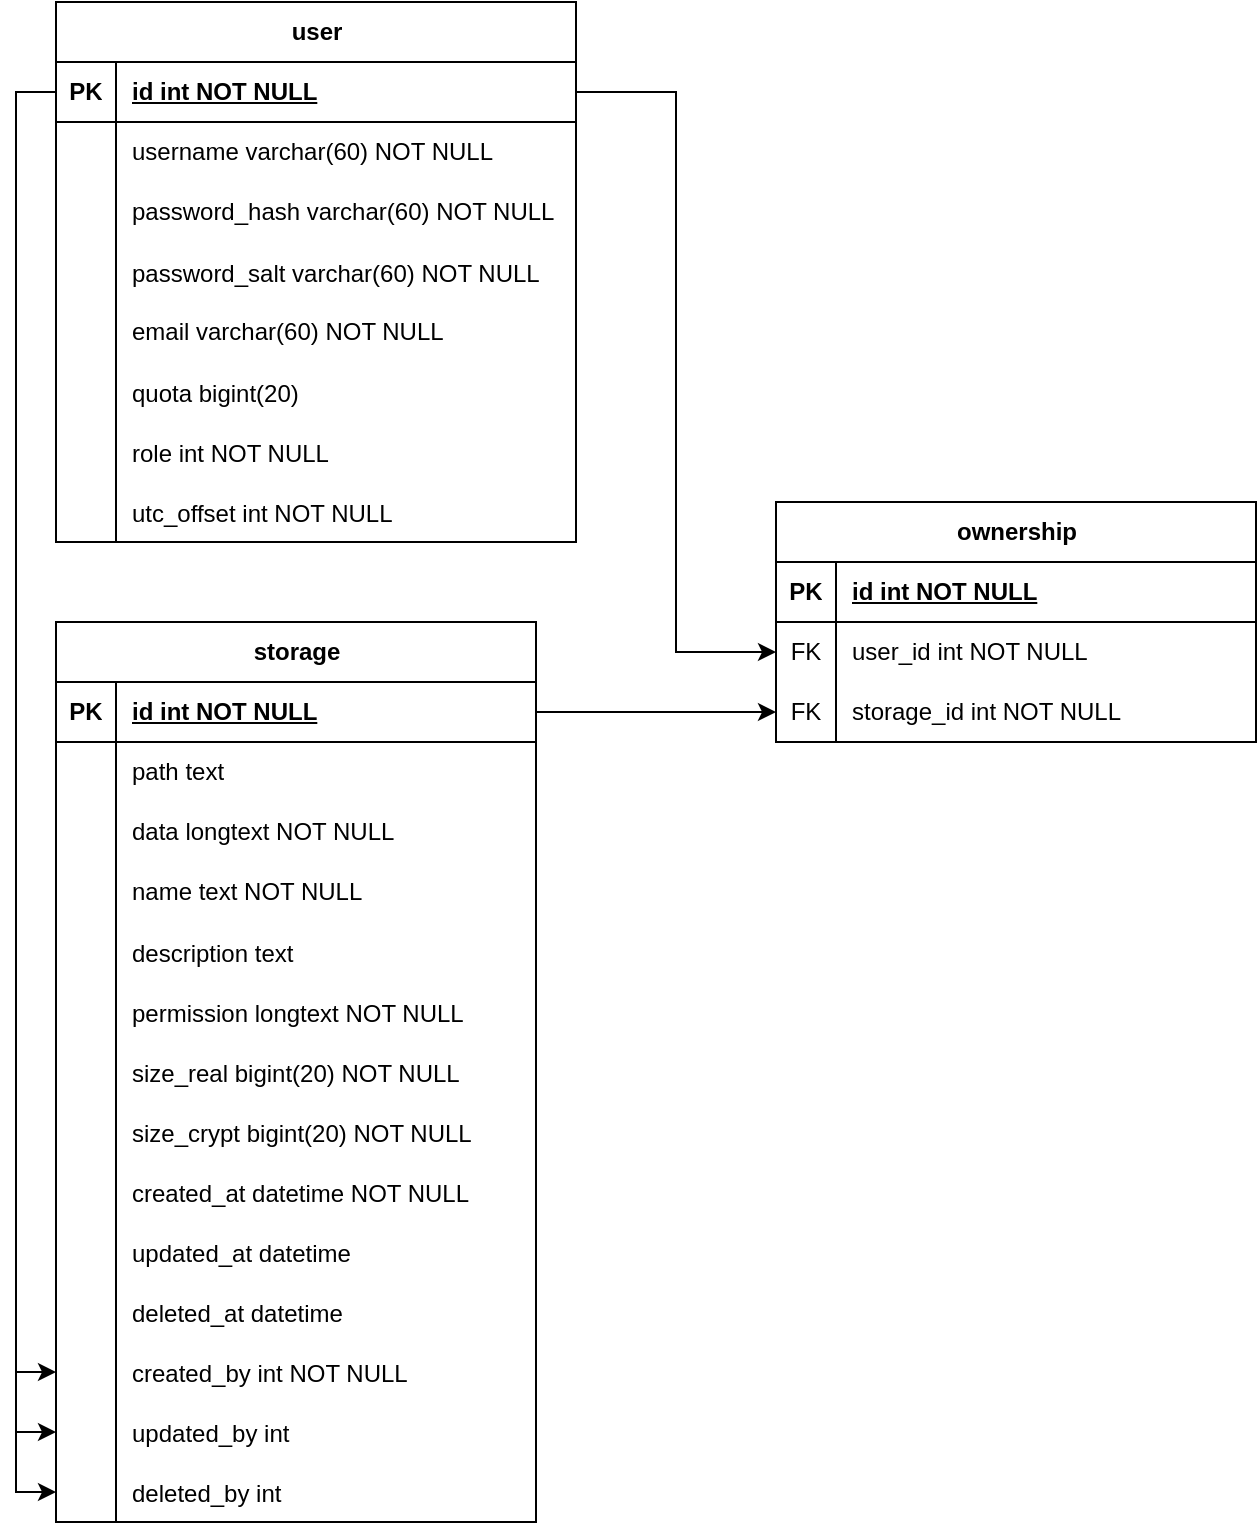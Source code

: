 <mxfile version="21.7.3" type="github">
  <diagram id="R2lEEEUBdFMjLlhIrx00" name="Page-1">
    <mxGraphModel dx="1728" dy="925" grid="1" gridSize="10" guides="1" tooltips="1" connect="1" arrows="1" fold="1" page="1" pageScale="1" pageWidth="850" pageHeight="1100" math="0" shadow="0" extFonts="Permanent Marker^https://fonts.googleapis.com/css?family=Permanent+Marker">
      <root>
        <mxCell id="0" />
        <mxCell id="1" parent="0" />
        <mxCell id="ObHIENbzgzaRijtzUp3w-12" value="user" style="shape=table;startSize=30;container=1;collapsible=1;childLayout=tableLayout;fixedRows=1;rowLines=0;fontStyle=1;align=center;resizeLast=1;html=1;" parent="1" vertex="1">
          <mxGeometry x="80" y="40" width="260" height="270" as="geometry" />
        </mxCell>
        <mxCell id="ObHIENbzgzaRijtzUp3w-13" value="" style="shape=tableRow;horizontal=0;startSize=0;swimlaneHead=0;swimlaneBody=0;fillColor=none;collapsible=0;dropTarget=0;points=[[0,0.5],[1,0.5]];portConstraint=eastwest;top=0;left=0;right=0;bottom=1;" parent="ObHIENbzgzaRijtzUp3w-12" vertex="1">
          <mxGeometry y="30" width="260" height="30" as="geometry" />
        </mxCell>
        <mxCell id="ObHIENbzgzaRijtzUp3w-14" value="PK" style="shape=partialRectangle;connectable=0;fillColor=none;top=0;left=0;bottom=0;right=0;fontStyle=1;overflow=hidden;whiteSpace=wrap;html=1;" parent="ObHIENbzgzaRijtzUp3w-13" vertex="1">
          <mxGeometry width="30" height="30" as="geometry">
            <mxRectangle width="30" height="30" as="alternateBounds" />
          </mxGeometry>
        </mxCell>
        <mxCell id="ObHIENbzgzaRijtzUp3w-15" value="id int NOT NULL" style="shape=partialRectangle;connectable=0;fillColor=none;top=0;left=0;bottom=0;right=0;align=left;spacingLeft=6;fontStyle=5;overflow=hidden;whiteSpace=wrap;html=1;" parent="ObHIENbzgzaRijtzUp3w-13" vertex="1">
          <mxGeometry x="30" width="230" height="30" as="geometry">
            <mxRectangle width="230" height="30" as="alternateBounds" />
          </mxGeometry>
        </mxCell>
        <mxCell id="ObHIENbzgzaRijtzUp3w-16" value="" style="shape=tableRow;horizontal=0;startSize=0;swimlaneHead=0;swimlaneBody=0;fillColor=none;collapsible=0;dropTarget=0;points=[[0,0.5],[1,0.5]];portConstraint=eastwest;top=0;left=0;right=0;bottom=0;" parent="ObHIENbzgzaRijtzUp3w-12" vertex="1">
          <mxGeometry y="60" width="260" height="30" as="geometry" />
        </mxCell>
        <mxCell id="ObHIENbzgzaRijtzUp3w-17" value="" style="shape=partialRectangle;connectable=0;fillColor=none;top=0;left=0;bottom=0;right=0;editable=1;overflow=hidden;whiteSpace=wrap;html=1;" parent="ObHIENbzgzaRijtzUp3w-16" vertex="1">
          <mxGeometry width="30" height="30" as="geometry">
            <mxRectangle width="30" height="30" as="alternateBounds" />
          </mxGeometry>
        </mxCell>
        <mxCell id="ObHIENbzgzaRijtzUp3w-18" value="username varchar(60) NOT NULL" style="shape=partialRectangle;connectable=0;fillColor=none;top=0;left=0;bottom=0;right=0;align=left;spacingLeft=6;overflow=hidden;whiteSpace=wrap;html=1;" parent="ObHIENbzgzaRijtzUp3w-16" vertex="1">
          <mxGeometry x="30" width="230" height="30" as="geometry">
            <mxRectangle width="230" height="30" as="alternateBounds" />
          </mxGeometry>
        </mxCell>
        <mxCell id="ObHIENbzgzaRijtzUp3w-19" value="" style="shape=tableRow;horizontal=0;startSize=0;swimlaneHead=0;swimlaneBody=0;fillColor=none;collapsible=0;dropTarget=0;points=[[0,0.5],[1,0.5]];portConstraint=eastwest;top=0;left=0;right=0;bottom=0;" parent="ObHIENbzgzaRijtzUp3w-12" vertex="1">
          <mxGeometry y="90" width="260" height="30" as="geometry" />
        </mxCell>
        <mxCell id="ObHIENbzgzaRijtzUp3w-20" value="" style="shape=partialRectangle;connectable=0;fillColor=none;top=0;left=0;bottom=0;right=0;editable=1;overflow=hidden;whiteSpace=wrap;html=1;" parent="ObHIENbzgzaRijtzUp3w-19" vertex="1">
          <mxGeometry width="30" height="30" as="geometry">
            <mxRectangle width="30" height="30" as="alternateBounds" />
          </mxGeometry>
        </mxCell>
        <mxCell id="ObHIENbzgzaRijtzUp3w-21" value="password_hash varchar(60) NOT NULL" style="shape=partialRectangle;connectable=0;fillColor=none;top=0;left=0;bottom=0;right=0;align=left;spacingLeft=6;overflow=hidden;whiteSpace=wrap;html=1;" parent="ObHIENbzgzaRijtzUp3w-19" vertex="1">
          <mxGeometry x="30" width="230" height="30" as="geometry">
            <mxRectangle width="230" height="30" as="alternateBounds" />
          </mxGeometry>
        </mxCell>
        <mxCell id="_b_IB6iZ0VajwA-zZgfE-2" value="" style="shape=tableRow;horizontal=0;startSize=0;swimlaneHead=0;swimlaneBody=0;fillColor=none;collapsible=0;dropTarget=0;points=[[0,0.5],[1,0.5]];portConstraint=eastwest;top=0;left=0;right=0;bottom=0;" vertex="1" parent="ObHIENbzgzaRijtzUp3w-12">
          <mxGeometry y="120" width="260" height="30" as="geometry" />
        </mxCell>
        <mxCell id="_b_IB6iZ0VajwA-zZgfE-3" value="" style="shape=partialRectangle;connectable=0;fillColor=none;top=0;left=0;bottom=0;right=0;editable=1;overflow=hidden;" vertex="1" parent="_b_IB6iZ0VajwA-zZgfE-2">
          <mxGeometry width="30" height="30" as="geometry">
            <mxRectangle width="30" height="30" as="alternateBounds" />
          </mxGeometry>
        </mxCell>
        <mxCell id="_b_IB6iZ0VajwA-zZgfE-4" value="password_salt varchar(60) NOT NULL" style="shape=partialRectangle;connectable=0;fillColor=none;top=0;left=0;bottom=0;right=0;align=left;spacingLeft=6;overflow=hidden;" vertex="1" parent="_b_IB6iZ0VajwA-zZgfE-2">
          <mxGeometry x="30" width="230" height="30" as="geometry">
            <mxRectangle width="230" height="30" as="alternateBounds" />
          </mxGeometry>
        </mxCell>
        <mxCell id="ObHIENbzgzaRijtzUp3w-22" value="" style="shape=tableRow;horizontal=0;startSize=0;swimlaneHead=0;swimlaneBody=0;fillColor=none;collapsible=0;dropTarget=0;points=[[0,0.5],[1,0.5]];portConstraint=eastwest;top=0;left=0;right=0;bottom=0;" parent="ObHIENbzgzaRijtzUp3w-12" vertex="1">
          <mxGeometry y="150" width="260" height="30" as="geometry" />
        </mxCell>
        <mxCell id="ObHIENbzgzaRijtzUp3w-23" value="" style="shape=partialRectangle;connectable=0;fillColor=none;top=0;left=0;bottom=0;right=0;editable=1;overflow=hidden;whiteSpace=wrap;html=1;" parent="ObHIENbzgzaRijtzUp3w-22" vertex="1">
          <mxGeometry width="30" height="30" as="geometry">
            <mxRectangle width="30" height="30" as="alternateBounds" />
          </mxGeometry>
        </mxCell>
        <mxCell id="ObHIENbzgzaRijtzUp3w-24" value="email varchar(60) NOT NULL" style="shape=partialRectangle;connectable=0;fillColor=none;top=0;left=0;bottom=0;right=0;align=left;spacingLeft=6;overflow=hidden;whiteSpace=wrap;html=1;" parent="ObHIENbzgzaRijtzUp3w-22" vertex="1">
          <mxGeometry x="30" width="230" height="30" as="geometry">
            <mxRectangle width="230" height="30" as="alternateBounds" />
          </mxGeometry>
        </mxCell>
        <mxCell id="ObHIENbzgzaRijtzUp3w-28" value="" style="shape=tableRow;horizontal=0;startSize=0;swimlaneHead=0;swimlaneBody=0;fillColor=none;collapsible=0;dropTarget=0;points=[[0,0.5],[1,0.5]];portConstraint=eastwest;top=0;left=0;right=0;bottom=0;" parent="ObHIENbzgzaRijtzUp3w-12" vertex="1">
          <mxGeometry y="180" width="260" height="30" as="geometry" />
        </mxCell>
        <mxCell id="ObHIENbzgzaRijtzUp3w-29" value="" style="shape=partialRectangle;connectable=0;fillColor=none;top=0;left=0;bottom=0;right=0;editable=1;overflow=hidden;" parent="ObHIENbzgzaRijtzUp3w-28" vertex="1">
          <mxGeometry width="30" height="30" as="geometry">
            <mxRectangle width="30" height="30" as="alternateBounds" />
          </mxGeometry>
        </mxCell>
        <mxCell id="ObHIENbzgzaRijtzUp3w-30" value="quota bigint(20)" style="shape=partialRectangle;connectable=0;fillColor=none;top=0;left=0;bottom=0;right=0;align=left;spacingLeft=6;overflow=hidden;" parent="ObHIENbzgzaRijtzUp3w-28" vertex="1">
          <mxGeometry x="30" width="230" height="30" as="geometry">
            <mxRectangle width="230" height="30" as="alternateBounds" />
          </mxGeometry>
        </mxCell>
        <mxCell id="ObHIENbzgzaRijtzUp3w-25" value="" style="shape=tableRow;horizontal=0;startSize=0;swimlaneHead=0;swimlaneBody=0;fillColor=none;collapsible=0;dropTarget=0;points=[[0,0.5],[1,0.5]];portConstraint=eastwest;top=0;left=0;right=0;bottom=0;" parent="ObHIENbzgzaRijtzUp3w-12" vertex="1">
          <mxGeometry y="210" width="260" height="30" as="geometry" />
        </mxCell>
        <mxCell id="ObHIENbzgzaRijtzUp3w-26" value="" style="shape=partialRectangle;connectable=0;fillColor=none;top=0;left=0;bottom=0;right=0;editable=1;overflow=hidden;" parent="ObHIENbzgzaRijtzUp3w-25" vertex="1">
          <mxGeometry width="30" height="30" as="geometry">
            <mxRectangle width="30" height="30" as="alternateBounds" />
          </mxGeometry>
        </mxCell>
        <mxCell id="ObHIENbzgzaRijtzUp3w-27" value="role int NOT NULL" style="shape=partialRectangle;connectable=0;fillColor=none;top=0;left=0;bottom=0;right=0;align=left;spacingLeft=6;overflow=hidden;" parent="ObHIENbzgzaRijtzUp3w-25" vertex="1">
          <mxGeometry x="30" width="230" height="30" as="geometry">
            <mxRectangle width="230" height="30" as="alternateBounds" />
          </mxGeometry>
        </mxCell>
        <mxCell id="ObHIENbzgzaRijtzUp3w-90" value="" style="shape=tableRow;horizontal=0;startSize=0;swimlaneHead=0;swimlaneBody=0;fillColor=none;collapsible=0;dropTarget=0;points=[[0,0.5],[1,0.5]];portConstraint=eastwest;top=0;left=0;right=0;bottom=0;" parent="ObHIENbzgzaRijtzUp3w-12" vertex="1">
          <mxGeometry y="240" width="260" height="30" as="geometry" />
        </mxCell>
        <mxCell id="ObHIENbzgzaRijtzUp3w-91" value="" style="shape=partialRectangle;connectable=0;fillColor=none;top=0;left=0;bottom=0;right=0;editable=1;overflow=hidden;" parent="ObHIENbzgzaRijtzUp3w-90" vertex="1">
          <mxGeometry width="30" height="30" as="geometry">
            <mxRectangle width="30" height="30" as="alternateBounds" />
          </mxGeometry>
        </mxCell>
        <mxCell id="ObHIENbzgzaRijtzUp3w-92" value="utc_offset int NOT NULL" style="shape=partialRectangle;connectable=0;fillColor=none;top=0;left=0;bottom=0;right=0;align=left;spacingLeft=6;overflow=hidden;" parent="ObHIENbzgzaRijtzUp3w-90" vertex="1">
          <mxGeometry x="30" width="230" height="30" as="geometry">
            <mxRectangle width="230" height="30" as="alternateBounds" />
          </mxGeometry>
        </mxCell>
        <mxCell id="ObHIENbzgzaRijtzUp3w-31" value="storage" style="shape=table;startSize=30;container=1;collapsible=1;childLayout=tableLayout;fixedRows=1;rowLines=0;fontStyle=1;align=center;resizeLast=1;html=1;" parent="1" vertex="1">
          <mxGeometry x="80" y="350" width="240" height="450" as="geometry" />
        </mxCell>
        <mxCell id="ObHIENbzgzaRijtzUp3w-32" value="" style="shape=tableRow;horizontal=0;startSize=0;swimlaneHead=0;swimlaneBody=0;fillColor=none;collapsible=0;dropTarget=0;points=[[0,0.5],[1,0.5]];portConstraint=eastwest;top=0;left=0;right=0;bottom=1;" parent="ObHIENbzgzaRijtzUp3w-31" vertex="1">
          <mxGeometry y="30" width="240" height="30" as="geometry" />
        </mxCell>
        <mxCell id="ObHIENbzgzaRijtzUp3w-33" value="PK" style="shape=partialRectangle;connectable=0;fillColor=none;top=0;left=0;bottom=0;right=0;fontStyle=1;overflow=hidden;whiteSpace=wrap;html=1;" parent="ObHIENbzgzaRijtzUp3w-32" vertex="1">
          <mxGeometry width="30" height="30" as="geometry">
            <mxRectangle width="30" height="30" as="alternateBounds" />
          </mxGeometry>
        </mxCell>
        <mxCell id="ObHIENbzgzaRijtzUp3w-34" value="id int NOT NULL" style="shape=partialRectangle;connectable=0;fillColor=none;top=0;left=0;bottom=0;right=0;align=left;spacingLeft=6;fontStyle=5;overflow=hidden;whiteSpace=wrap;html=1;" parent="ObHIENbzgzaRijtzUp3w-32" vertex="1">
          <mxGeometry x="30" width="210" height="30" as="geometry">
            <mxRectangle width="210" height="30" as="alternateBounds" />
          </mxGeometry>
        </mxCell>
        <mxCell id="ObHIENbzgzaRijtzUp3w-35" value="" style="shape=tableRow;horizontal=0;startSize=0;swimlaneHead=0;swimlaneBody=0;fillColor=none;collapsible=0;dropTarget=0;points=[[0,0.5],[1,0.5]];portConstraint=eastwest;top=0;left=0;right=0;bottom=0;" parent="ObHIENbzgzaRijtzUp3w-31" vertex="1">
          <mxGeometry y="60" width="240" height="30" as="geometry" />
        </mxCell>
        <mxCell id="ObHIENbzgzaRijtzUp3w-36" value="" style="shape=partialRectangle;connectable=0;fillColor=none;top=0;left=0;bottom=0;right=0;editable=1;overflow=hidden;whiteSpace=wrap;html=1;" parent="ObHIENbzgzaRijtzUp3w-35" vertex="1">
          <mxGeometry width="30" height="30" as="geometry">
            <mxRectangle width="30" height="30" as="alternateBounds" />
          </mxGeometry>
        </mxCell>
        <mxCell id="ObHIENbzgzaRijtzUp3w-37" value="path text" style="shape=partialRectangle;connectable=0;fillColor=none;top=0;left=0;bottom=0;right=0;align=left;spacingLeft=6;overflow=hidden;whiteSpace=wrap;html=1;" parent="ObHIENbzgzaRijtzUp3w-35" vertex="1">
          <mxGeometry x="30" width="210" height="30" as="geometry">
            <mxRectangle width="210" height="30" as="alternateBounds" />
          </mxGeometry>
        </mxCell>
        <mxCell id="ObHIENbzgzaRijtzUp3w-38" value="" style="shape=tableRow;horizontal=0;startSize=0;swimlaneHead=0;swimlaneBody=0;fillColor=none;collapsible=0;dropTarget=0;points=[[0,0.5],[1,0.5]];portConstraint=eastwest;top=0;left=0;right=0;bottom=0;" parent="ObHIENbzgzaRijtzUp3w-31" vertex="1">
          <mxGeometry y="90" width="240" height="30" as="geometry" />
        </mxCell>
        <mxCell id="ObHIENbzgzaRijtzUp3w-39" value="" style="shape=partialRectangle;connectable=0;fillColor=none;top=0;left=0;bottom=0;right=0;editable=1;overflow=hidden;whiteSpace=wrap;html=1;" parent="ObHIENbzgzaRijtzUp3w-38" vertex="1">
          <mxGeometry width="30" height="30" as="geometry">
            <mxRectangle width="30" height="30" as="alternateBounds" />
          </mxGeometry>
        </mxCell>
        <mxCell id="ObHIENbzgzaRijtzUp3w-40" value="data longtext NOT NULL" style="shape=partialRectangle;connectable=0;fillColor=none;top=0;left=0;bottom=0;right=0;align=left;spacingLeft=6;overflow=hidden;whiteSpace=wrap;html=1;" parent="ObHIENbzgzaRijtzUp3w-38" vertex="1">
          <mxGeometry x="30" width="210" height="30" as="geometry">
            <mxRectangle width="210" height="30" as="alternateBounds" />
          </mxGeometry>
        </mxCell>
        <mxCell id="ObHIENbzgzaRijtzUp3w-41" value="" style="shape=tableRow;horizontal=0;startSize=0;swimlaneHead=0;swimlaneBody=0;fillColor=none;collapsible=0;dropTarget=0;points=[[0,0.5],[1,0.5]];portConstraint=eastwest;top=0;left=0;right=0;bottom=0;" parent="ObHIENbzgzaRijtzUp3w-31" vertex="1">
          <mxGeometry y="120" width="240" height="30" as="geometry" />
        </mxCell>
        <mxCell id="ObHIENbzgzaRijtzUp3w-42" value="" style="shape=partialRectangle;connectable=0;fillColor=none;top=0;left=0;bottom=0;right=0;editable=1;overflow=hidden;whiteSpace=wrap;html=1;" parent="ObHIENbzgzaRijtzUp3w-41" vertex="1">
          <mxGeometry width="30" height="30" as="geometry">
            <mxRectangle width="30" height="30" as="alternateBounds" />
          </mxGeometry>
        </mxCell>
        <mxCell id="ObHIENbzgzaRijtzUp3w-43" value="name text NOT NULL" style="shape=partialRectangle;connectable=0;fillColor=none;top=0;left=0;bottom=0;right=0;align=left;spacingLeft=6;overflow=hidden;whiteSpace=wrap;html=1;" parent="ObHIENbzgzaRijtzUp3w-41" vertex="1">
          <mxGeometry x="30" width="210" height="30" as="geometry">
            <mxRectangle width="210" height="30" as="alternateBounds" />
          </mxGeometry>
        </mxCell>
        <mxCell id="ObHIENbzgzaRijtzUp3w-44" value="" style="shape=tableRow;horizontal=0;startSize=0;swimlaneHead=0;swimlaneBody=0;fillColor=none;collapsible=0;dropTarget=0;points=[[0,0.5],[1,0.5]];portConstraint=eastwest;top=0;left=0;right=0;bottom=0;" parent="ObHIENbzgzaRijtzUp3w-31" vertex="1">
          <mxGeometry y="150" width="240" height="30" as="geometry" />
        </mxCell>
        <mxCell id="ObHIENbzgzaRijtzUp3w-45" value="" style="shape=partialRectangle;connectable=0;fillColor=none;top=0;left=0;bottom=0;right=0;editable=1;overflow=hidden;" parent="ObHIENbzgzaRijtzUp3w-44" vertex="1">
          <mxGeometry width="30" height="30" as="geometry">
            <mxRectangle width="30" height="30" as="alternateBounds" />
          </mxGeometry>
        </mxCell>
        <mxCell id="ObHIENbzgzaRijtzUp3w-46" value="description text" style="shape=partialRectangle;connectable=0;fillColor=none;top=0;left=0;bottom=0;right=0;align=left;spacingLeft=6;overflow=hidden;" parent="ObHIENbzgzaRijtzUp3w-44" vertex="1">
          <mxGeometry x="30" width="210" height="30" as="geometry">
            <mxRectangle width="210" height="30" as="alternateBounds" />
          </mxGeometry>
        </mxCell>
        <mxCell id="ObHIENbzgzaRijtzUp3w-47" value="" style="shape=tableRow;horizontal=0;startSize=0;swimlaneHead=0;swimlaneBody=0;fillColor=none;collapsible=0;dropTarget=0;points=[[0,0.5],[1,0.5]];portConstraint=eastwest;top=0;left=0;right=0;bottom=0;" parent="ObHIENbzgzaRijtzUp3w-31" vertex="1">
          <mxGeometry y="180" width="240" height="30" as="geometry" />
        </mxCell>
        <mxCell id="ObHIENbzgzaRijtzUp3w-48" value="" style="shape=partialRectangle;connectable=0;fillColor=none;top=0;left=0;bottom=0;right=0;editable=1;overflow=hidden;" parent="ObHIENbzgzaRijtzUp3w-47" vertex="1">
          <mxGeometry width="30" height="30" as="geometry">
            <mxRectangle width="30" height="30" as="alternateBounds" />
          </mxGeometry>
        </mxCell>
        <mxCell id="ObHIENbzgzaRijtzUp3w-49" value="permission longtext NOT NULL" style="shape=partialRectangle;connectable=0;fillColor=none;top=0;left=0;bottom=0;right=0;align=left;spacingLeft=6;overflow=hidden;" parent="ObHIENbzgzaRijtzUp3w-47" vertex="1">
          <mxGeometry x="30" width="210" height="30" as="geometry">
            <mxRectangle width="210" height="30" as="alternateBounds" />
          </mxGeometry>
        </mxCell>
        <mxCell id="ObHIENbzgzaRijtzUp3w-50" value="" style="shape=tableRow;horizontal=0;startSize=0;swimlaneHead=0;swimlaneBody=0;fillColor=none;collapsible=0;dropTarget=0;points=[[0,0.5],[1,0.5]];portConstraint=eastwest;top=0;left=0;right=0;bottom=0;" parent="ObHIENbzgzaRijtzUp3w-31" vertex="1">
          <mxGeometry y="210" width="240" height="30" as="geometry" />
        </mxCell>
        <mxCell id="ObHIENbzgzaRijtzUp3w-51" value="" style="shape=partialRectangle;connectable=0;fillColor=none;top=0;left=0;bottom=0;right=0;editable=1;overflow=hidden;" parent="ObHIENbzgzaRijtzUp3w-50" vertex="1">
          <mxGeometry width="30" height="30" as="geometry">
            <mxRectangle width="30" height="30" as="alternateBounds" />
          </mxGeometry>
        </mxCell>
        <mxCell id="ObHIENbzgzaRijtzUp3w-52" value="size_real bigint(20) NOT NULL" style="shape=partialRectangle;connectable=0;fillColor=none;top=0;left=0;bottom=0;right=0;align=left;spacingLeft=6;overflow=hidden;" parent="ObHIENbzgzaRijtzUp3w-50" vertex="1">
          <mxGeometry x="30" width="210" height="30" as="geometry">
            <mxRectangle width="210" height="30" as="alternateBounds" />
          </mxGeometry>
        </mxCell>
        <mxCell id="xsGu73huInwPGau4w8sg-5" value="" style="shape=tableRow;horizontal=0;startSize=0;swimlaneHead=0;swimlaneBody=0;fillColor=none;collapsible=0;dropTarget=0;points=[[0,0.5],[1,0.5]];portConstraint=eastwest;top=0;left=0;right=0;bottom=0;" parent="ObHIENbzgzaRijtzUp3w-31" vertex="1">
          <mxGeometry y="240" width="240" height="30" as="geometry" />
        </mxCell>
        <mxCell id="xsGu73huInwPGau4w8sg-6" value="" style="shape=partialRectangle;connectable=0;fillColor=none;top=0;left=0;bottom=0;right=0;editable=1;overflow=hidden;" parent="xsGu73huInwPGau4w8sg-5" vertex="1">
          <mxGeometry width="30" height="30" as="geometry">
            <mxRectangle width="30" height="30" as="alternateBounds" />
          </mxGeometry>
        </mxCell>
        <mxCell id="xsGu73huInwPGau4w8sg-7" value="size_crypt bigint(20) NOT NULL" style="shape=partialRectangle;connectable=0;fillColor=none;top=0;left=0;bottom=0;right=0;align=left;spacingLeft=6;overflow=hidden;" parent="xsGu73huInwPGau4w8sg-5" vertex="1">
          <mxGeometry x="30" width="210" height="30" as="geometry">
            <mxRectangle width="210" height="30" as="alternateBounds" />
          </mxGeometry>
        </mxCell>
        <mxCell id="ObHIENbzgzaRijtzUp3w-87" value="" style="shape=tableRow;horizontal=0;startSize=0;swimlaneHead=0;swimlaneBody=0;fillColor=none;collapsible=0;dropTarget=0;points=[[0,0.5],[1,0.5]];portConstraint=eastwest;top=0;left=0;right=0;bottom=0;" parent="ObHIENbzgzaRijtzUp3w-31" vertex="1">
          <mxGeometry y="270" width="240" height="30" as="geometry" />
        </mxCell>
        <mxCell id="ObHIENbzgzaRijtzUp3w-88" value="" style="shape=partialRectangle;connectable=0;fillColor=none;top=0;left=0;bottom=0;right=0;editable=1;overflow=hidden;" parent="ObHIENbzgzaRijtzUp3w-87" vertex="1">
          <mxGeometry width="30" height="30" as="geometry">
            <mxRectangle width="30" height="30" as="alternateBounds" />
          </mxGeometry>
        </mxCell>
        <mxCell id="ObHIENbzgzaRijtzUp3w-89" value="created_at datetime NOT NULL" style="shape=partialRectangle;connectable=0;fillColor=none;top=0;left=0;bottom=0;right=0;align=left;spacingLeft=6;overflow=hidden;" parent="ObHIENbzgzaRijtzUp3w-87" vertex="1">
          <mxGeometry x="30" width="210" height="30" as="geometry">
            <mxRectangle width="210" height="30" as="alternateBounds" />
          </mxGeometry>
        </mxCell>
        <mxCell id="ObHIENbzgzaRijtzUp3w-93" value="" style="shape=tableRow;horizontal=0;startSize=0;swimlaneHead=0;swimlaneBody=0;fillColor=none;collapsible=0;dropTarget=0;points=[[0,0.5],[1,0.5]];portConstraint=eastwest;top=0;left=0;right=0;bottom=0;" parent="ObHIENbzgzaRijtzUp3w-31" vertex="1">
          <mxGeometry y="300" width="240" height="30" as="geometry" />
        </mxCell>
        <mxCell id="ObHIENbzgzaRijtzUp3w-94" value="" style="shape=partialRectangle;connectable=0;fillColor=none;top=0;left=0;bottom=0;right=0;editable=1;overflow=hidden;" parent="ObHIENbzgzaRijtzUp3w-93" vertex="1">
          <mxGeometry width="30" height="30" as="geometry">
            <mxRectangle width="30" height="30" as="alternateBounds" />
          </mxGeometry>
        </mxCell>
        <mxCell id="ObHIENbzgzaRijtzUp3w-95" value="updated_at datetime" style="shape=partialRectangle;connectable=0;fillColor=none;top=0;left=0;bottom=0;right=0;align=left;spacingLeft=6;overflow=hidden;" parent="ObHIENbzgzaRijtzUp3w-93" vertex="1">
          <mxGeometry x="30" width="210" height="30" as="geometry">
            <mxRectangle width="210" height="30" as="alternateBounds" />
          </mxGeometry>
        </mxCell>
        <mxCell id="ObHIENbzgzaRijtzUp3w-96" value="" style="shape=tableRow;horizontal=0;startSize=0;swimlaneHead=0;swimlaneBody=0;fillColor=none;collapsible=0;dropTarget=0;points=[[0,0.5],[1,0.5]];portConstraint=eastwest;top=0;left=0;right=0;bottom=0;" parent="ObHIENbzgzaRijtzUp3w-31" vertex="1">
          <mxGeometry y="330" width="240" height="30" as="geometry" />
        </mxCell>
        <mxCell id="ObHIENbzgzaRijtzUp3w-97" value="" style="shape=partialRectangle;connectable=0;fillColor=none;top=0;left=0;bottom=0;right=0;editable=1;overflow=hidden;" parent="ObHIENbzgzaRijtzUp3w-96" vertex="1">
          <mxGeometry width="30" height="30" as="geometry">
            <mxRectangle width="30" height="30" as="alternateBounds" />
          </mxGeometry>
        </mxCell>
        <mxCell id="ObHIENbzgzaRijtzUp3w-98" value="deleted_at datetime" style="shape=partialRectangle;connectable=0;fillColor=none;top=0;left=0;bottom=0;right=0;align=left;spacingLeft=6;overflow=hidden;" parent="ObHIENbzgzaRijtzUp3w-96" vertex="1">
          <mxGeometry x="30" width="210" height="30" as="geometry">
            <mxRectangle width="210" height="30" as="alternateBounds" />
          </mxGeometry>
        </mxCell>
        <mxCell id="ObHIENbzgzaRijtzUp3w-99" value="" style="shape=tableRow;horizontal=0;startSize=0;swimlaneHead=0;swimlaneBody=0;fillColor=none;collapsible=0;dropTarget=0;points=[[0,0.5],[1,0.5]];portConstraint=eastwest;top=0;left=0;right=0;bottom=0;" parent="ObHIENbzgzaRijtzUp3w-31" vertex="1">
          <mxGeometry y="360" width="240" height="30" as="geometry" />
        </mxCell>
        <mxCell id="ObHIENbzgzaRijtzUp3w-100" value="" style="shape=partialRectangle;connectable=0;fillColor=none;top=0;left=0;bottom=0;right=0;editable=1;overflow=hidden;" parent="ObHIENbzgzaRijtzUp3w-99" vertex="1">
          <mxGeometry width="30" height="30" as="geometry">
            <mxRectangle width="30" height="30" as="alternateBounds" />
          </mxGeometry>
        </mxCell>
        <mxCell id="ObHIENbzgzaRijtzUp3w-101" value="created_by int NOT NULL" style="shape=partialRectangle;connectable=0;fillColor=none;top=0;left=0;bottom=0;right=0;align=left;spacingLeft=6;overflow=hidden;" parent="ObHIENbzgzaRijtzUp3w-99" vertex="1">
          <mxGeometry x="30" width="210" height="30" as="geometry">
            <mxRectangle width="210" height="30" as="alternateBounds" />
          </mxGeometry>
        </mxCell>
        <mxCell id="ObHIENbzgzaRijtzUp3w-103" value="" style="shape=tableRow;horizontal=0;startSize=0;swimlaneHead=0;swimlaneBody=0;fillColor=none;collapsible=0;dropTarget=0;points=[[0,0.5],[1,0.5]];portConstraint=eastwest;top=0;left=0;right=0;bottom=0;" parent="ObHIENbzgzaRijtzUp3w-31" vertex="1">
          <mxGeometry y="390" width="240" height="30" as="geometry" />
        </mxCell>
        <mxCell id="ObHIENbzgzaRijtzUp3w-104" value="" style="shape=partialRectangle;connectable=0;fillColor=none;top=0;left=0;bottom=0;right=0;editable=1;overflow=hidden;" parent="ObHIENbzgzaRijtzUp3w-103" vertex="1">
          <mxGeometry width="30" height="30" as="geometry">
            <mxRectangle width="30" height="30" as="alternateBounds" />
          </mxGeometry>
        </mxCell>
        <mxCell id="ObHIENbzgzaRijtzUp3w-105" value="updated_by int" style="shape=partialRectangle;connectable=0;fillColor=none;top=0;left=0;bottom=0;right=0;align=left;spacingLeft=6;overflow=hidden;" parent="ObHIENbzgzaRijtzUp3w-103" vertex="1">
          <mxGeometry x="30" width="210" height="30" as="geometry">
            <mxRectangle width="210" height="30" as="alternateBounds" />
          </mxGeometry>
        </mxCell>
        <mxCell id="ObHIENbzgzaRijtzUp3w-106" value="" style="shape=tableRow;horizontal=0;startSize=0;swimlaneHead=0;swimlaneBody=0;fillColor=none;collapsible=0;dropTarget=0;points=[[0,0.5],[1,0.5]];portConstraint=eastwest;top=0;left=0;right=0;bottom=0;" parent="ObHIENbzgzaRijtzUp3w-31" vertex="1">
          <mxGeometry y="420" width="240" height="30" as="geometry" />
        </mxCell>
        <mxCell id="ObHIENbzgzaRijtzUp3w-107" value="" style="shape=partialRectangle;connectable=0;fillColor=none;top=0;left=0;bottom=0;right=0;editable=1;overflow=hidden;" parent="ObHIENbzgzaRijtzUp3w-106" vertex="1">
          <mxGeometry width="30" height="30" as="geometry">
            <mxRectangle width="30" height="30" as="alternateBounds" />
          </mxGeometry>
        </mxCell>
        <mxCell id="ObHIENbzgzaRijtzUp3w-108" value="deleted_by int" style="shape=partialRectangle;connectable=0;fillColor=none;top=0;left=0;bottom=0;right=0;align=left;spacingLeft=6;overflow=hidden;" parent="ObHIENbzgzaRijtzUp3w-106" vertex="1">
          <mxGeometry x="30" width="210" height="30" as="geometry">
            <mxRectangle width="210" height="30" as="alternateBounds" />
          </mxGeometry>
        </mxCell>
        <mxCell id="ObHIENbzgzaRijtzUp3w-66" value="ownership" style="shape=table;startSize=30;container=1;collapsible=1;childLayout=tableLayout;fixedRows=1;rowLines=0;fontStyle=1;align=center;resizeLast=1;html=1;" parent="1" vertex="1">
          <mxGeometry x="440" y="290" width="240" height="120" as="geometry" />
        </mxCell>
        <mxCell id="Qm5yiGTSf876DOiQVVwm-1" value="" style="shape=tableRow;horizontal=0;startSize=0;swimlaneHead=0;swimlaneBody=0;fillColor=none;collapsible=0;dropTarget=0;points=[[0,0.5],[1,0.5]];portConstraint=eastwest;top=0;left=0;right=0;bottom=1;" parent="ObHIENbzgzaRijtzUp3w-66" vertex="1">
          <mxGeometry y="30" width="240" height="30" as="geometry" />
        </mxCell>
        <mxCell id="Qm5yiGTSf876DOiQVVwm-2" value="PK" style="shape=partialRectangle;connectable=0;fillColor=none;top=0;left=0;bottom=0;right=0;fontStyle=1;overflow=hidden;whiteSpace=wrap;html=1;" parent="Qm5yiGTSf876DOiQVVwm-1" vertex="1">
          <mxGeometry width="30" height="30" as="geometry">
            <mxRectangle width="30" height="30" as="alternateBounds" />
          </mxGeometry>
        </mxCell>
        <mxCell id="Qm5yiGTSf876DOiQVVwm-3" value="id int NOT NULL" style="shape=partialRectangle;connectable=0;fillColor=none;top=0;left=0;bottom=0;right=0;align=left;spacingLeft=6;fontStyle=5;overflow=hidden;whiteSpace=wrap;html=1;" parent="Qm5yiGTSf876DOiQVVwm-1" vertex="1">
          <mxGeometry x="30" width="210" height="30" as="geometry">
            <mxRectangle width="210" height="30" as="alternateBounds" />
          </mxGeometry>
        </mxCell>
        <mxCell id="ObHIENbzgzaRijtzUp3w-79" value="" style="shape=tableRow;horizontal=0;startSize=0;swimlaneHead=0;swimlaneBody=0;fillColor=none;collapsible=0;dropTarget=0;points=[[0,0.5],[1,0.5]];portConstraint=eastwest;top=0;left=0;right=0;bottom=0;" parent="ObHIENbzgzaRijtzUp3w-66" vertex="1">
          <mxGeometry y="60" width="240" height="30" as="geometry" />
        </mxCell>
        <mxCell id="ObHIENbzgzaRijtzUp3w-80" value="FK" style="shape=partialRectangle;connectable=0;fillColor=none;top=0;left=0;bottom=0;right=0;fontStyle=0;overflow=hidden;whiteSpace=wrap;html=1;" parent="ObHIENbzgzaRijtzUp3w-79" vertex="1">
          <mxGeometry width="30" height="30" as="geometry">
            <mxRectangle width="30" height="30" as="alternateBounds" />
          </mxGeometry>
        </mxCell>
        <mxCell id="ObHIENbzgzaRijtzUp3w-81" value="user_id int NOT NULL" style="shape=partialRectangle;connectable=0;fillColor=none;top=0;left=0;bottom=0;right=0;align=left;spacingLeft=6;fontStyle=0;overflow=hidden;whiteSpace=wrap;html=1;" parent="ObHIENbzgzaRijtzUp3w-79" vertex="1">
          <mxGeometry x="30" width="210" height="30" as="geometry">
            <mxRectangle width="210" height="30" as="alternateBounds" />
          </mxGeometry>
        </mxCell>
        <mxCell id="ObHIENbzgzaRijtzUp3w-82" value="" style="shape=tableRow;horizontal=0;startSize=0;swimlaneHead=0;swimlaneBody=0;fillColor=none;collapsible=0;dropTarget=0;points=[[0,0.5],[1,0.5]];portConstraint=eastwest;top=0;left=0;right=0;bottom=0;" parent="ObHIENbzgzaRijtzUp3w-66" vertex="1">
          <mxGeometry y="90" width="240" height="30" as="geometry" />
        </mxCell>
        <mxCell id="ObHIENbzgzaRijtzUp3w-83" value="FK" style="shape=partialRectangle;connectable=0;fillColor=none;top=0;left=0;bottom=0;right=0;fontStyle=0;overflow=hidden;whiteSpace=wrap;html=1;" parent="ObHIENbzgzaRijtzUp3w-82" vertex="1">
          <mxGeometry width="30" height="30" as="geometry">
            <mxRectangle width="30" height="30" as="alternateBounds" />
          </mxGeometry>
        </mxCell>
        <mxCell id="ObHIENbzgzaRijtzUp3w-84" value="storage_id int NOT NULL" style="shape=partialRectangle;connectable=0;fillColor=none;top=0;left=0;bottom=0;right=0;align=left;spacingLeft=6;fontStyle=0;overflow=hidden;whiteSpace=wrap;html=1;" parent="ObHIENbzgzaRijtzUp3w-82" vertex="1">
          <mxGeometry x="30" width="210" height="30" as="geometry">
            <mxRectangle width="210" height="30" as="alternateBounds" />
          </mxGeometry>
        </mxCell>
        <mxCell id="ObHIENbzgzaRijtzUp3w-85" style="edgeStyle=orthogonalEdgeStyle;rounded=0;orthogonalLoop=1;jettySize=auto;html=1;" parent="1" source="ObHIENbzgzaRijtzUp3w-32" target="ObHIENbzgzaRijtzUp3w-82" edge="1">
          <mxGeometry relative="1" as="geometry" />
        </mxCell>
        <mxCell id="ObHIENbzgzaRijtzUp3w-86" style="edgeStyle=orthogonalEdgeStyle;rounded=0;orthogonalLoop=1;jettySize=auto;html=1;entryX=0;entryY=0.5;entryDx=0;entryDy=0;" parent="1" source="ObHIENbzgzaRijtzUp3w-13" target="ObHIENbzgzaRijtzUp3w-79" edge="1">
          <mxGeometry relative="1" as="geometry" />
        </mxCell>
        <mxCell id="ObHIENbzgzaRijtzUp3w-102" style="edgeStyle=orthogonalEdgeStyle;rounded=0;orthogonalLoop=1;jettySize=auto;html=1;entryX=0;entryY=0.5;entryDx=0;entryDy=0;" parent="1" source="ObHIENbzgzaRijtzUp3w-13" target="ObHIENbzgzaRijtzUp3w-99" edge="1">
          <mxGeometry relative="1" as="geometry" />
        </mxCell>
        <mxCell id="ObHIENbzgzaRijtzUp3w-110" style="edgeStyle=orthogonalEdgeStyle;rounded=0;orthogonalLoop=1;jettySize=auto;html=1;entryX=0;entryY=0.5;entryDx=0;entryDy=0;startArrow=classic;startFill=1;endArrow=none;endFill=0;" parent="1" source="ObHIENbzgzaRijtzUp3w-103" target="ObHIENbzgzaRijtzUp3w-13" edge="1">
          <mxGeometry relative="1" as="geometry">
            <Array as="points">
              <mxPoint x="60" y="755" />
              <mxPoint x="60" y="85" />
            </Array>
          </mxGeometry>
        </mxCell>
        <mxCell id="ObHIENbzgzaRijtzUp3w-111" style="edgeStyle=orthogonalEdgeStyle;rounded=0;orthogonalLoop=1;jettySize=auto;html=1;entryX=0;entryY=0.5;entryDx=0;entryDy=0;startArrow=classic;startFill=1;endArrow=none;endFill=0;" parent="1" source="ObHIENbzgzaRijtzUp3w-106" target="ObHIENbzgzaRijtzUp3w-13" edge="1">
          <mxGeometry relative="1" as="geometry">
            <Array as="points">
              <mxPoint x="60" y="785" />
              <mxPoint x="60" y="85" />
            </Array>
          </mxGeometry>
        </mxCell>
      </root>
    </mxGraphModel>
  </diagram>
</mxfile>
